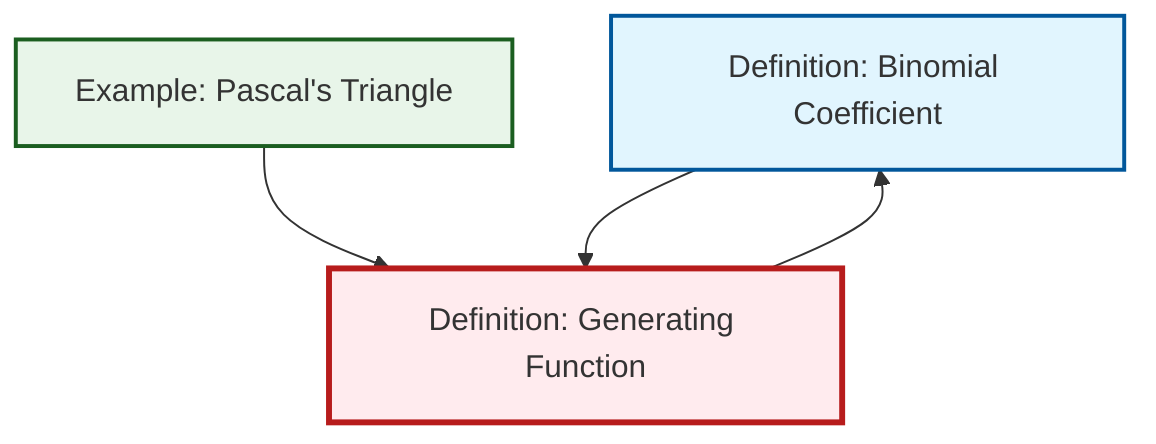 graph TD
    classDef definition fill:#e1f5fe,stroke:#01579b,stroke-width:2px
    classDef theorem fill:#f3e5f5,stroke:#4a148c,stroke-width:2px
    classDef axiom fill:#fff3e0,stroke:#e65100,stroke-width:2px
    classDef example fill:#e8f5e9,stroke:#1b5e20,stroke-width:2px
    classDef current fill:#ffebee,stroke:#b71c1c,stroke-width:3px
    def-binomial-coefficient["Definition: Binomial Coefficient"]:::definition
    ex-pascals-triangle["Example: Pascal's Triangle"]:::example
    def-generating-function["Definition: Generating Function"]:::definition
    ex-pascals-triangle --> def-generating-function
    def-generating-function --> def-binomial-coefficient
    def-binomial-coefficient --> def-generating-function
    class def-generating-function current